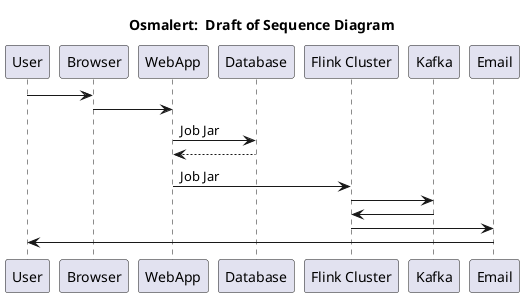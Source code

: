 @startuml

title "Osmalert:  Draft of Sequence Diagram"

participant User
participant Browser
participant WebApp
participant Database
participant "Flink Cluster" as Flink
participant Kafka
participant Email

User -> Browser:
Browser -> WebApp:
WebApp -> Database:Job Jar
Database --> WebApp:
WebApp -> Flink:  Job Jar
Flink -> Kafka:
Kafka -> Flink:
Flink -> Email:
Email -> User:

@enduml
